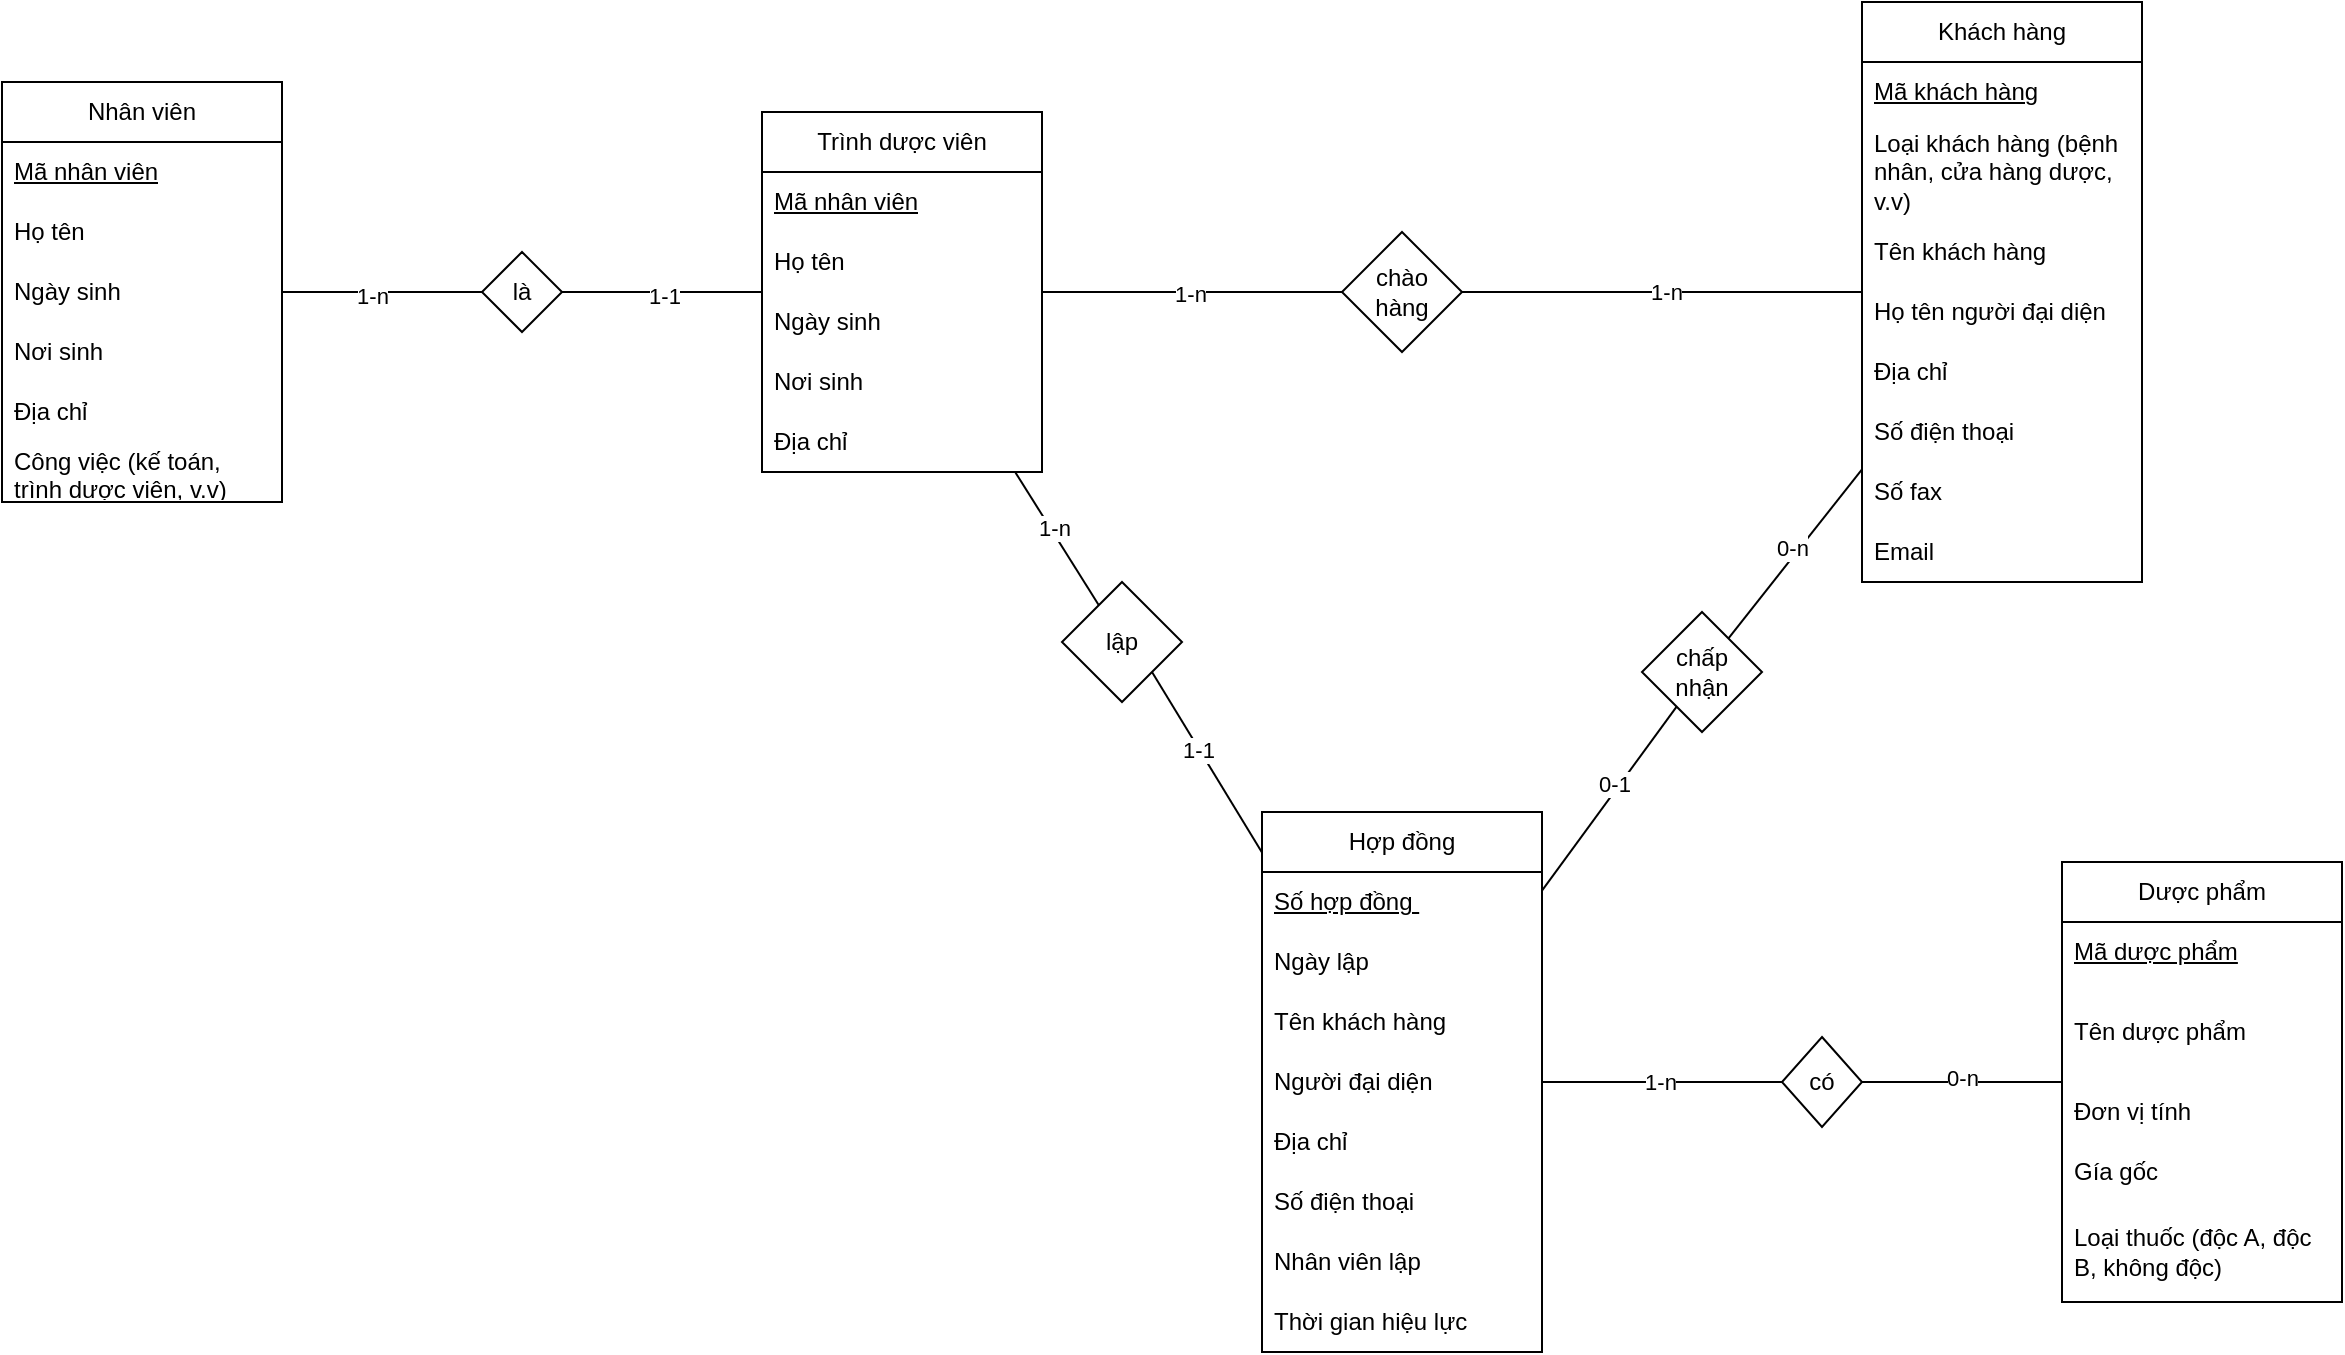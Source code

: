 <mxfile version="26.0.5">
  <diagram name="Page-1" id="9H8NvOVDHI6hU_dA8FwD">
    <mxGraphModel dx="1924" dy="910" grid="1" gridSize="10" guides="1" tooltips="1" connect="1" arrows="1" fold="1" page="0" pageScale="1" pageWidth="850" pageHeight="1100" math="0" shadow="0">
      <root>
        <mxCell id="0" />
        <mxCell id="1" parent="0" />
        <mxCell id="9REklD1y4iSybHNgkByB-1" value="Nhân viên" style="swimlane;fontStyle=0;childLayout=stackLayout;horizontal=1;startSize=30;horizontalStack=0;resizeParent=1;resizeParentMax=0;resizeLast=0;collapsible=1;marginBottom=0;whiteSpace=wrap;html=1;" vertex="1" parent="1">
          <mxGeometry x="-380" y="675" width="140" height="210" as="geometry" />
        </mxCell>
        <mxCell id="9REklD1y4iSybHNgkByB-2" value="&lt;u&gt;Mã nhân viên&lt;/u&gt;" style="text;strokeColor=none;fillColor=none;align=left;verticalAlign=middle;spacingLeft=4;spacingRight=4;overflow=hidden;points=[[0,0.5],[1,0.5]];portConstraint=eastwest;rotatable=0;whiteSpace=wrap;html=1;" vertex="1" parent="9REklD1y4iSybHNgkByB-1">
          <mxGeometry y="30" width="140" height="30" as="geometry" />
        </mxCell>
        <mxCell id="9REklD1y4iSybHNgkByB-3" value="Họ tên" style="text;strokeColor=none;fillColor=none;align=left;verticalAlign=middle;spacingLeft=4;spacingRight=4;overflow=hidden;points=[[0,0.5],[1,0.5]];portConstraint=eastwest;rotatable=0;whiteSpace=wrap;html=1;" vertex="1" parent="9REklD1y4iSybHNgkByB-1">
          <mxGeometry y="60" width="140" height="30" as="geometry" />
        </mxCell>
        <mxCell id="9REklD1y4iSybHNgkByB-4" value="Ngày sinh" style="text;strokeColor=none;fillColor=none;align=left;verticalAlign=middle;spacingLeft=4;spacingRight=4;overflow=hidden;points=[[0,0.5],[1,0.5]];portConstraint=eastwest;rotatable=0;whiteSpace=wrap;html=1;" vertex="1" parent="9REklD1y4iSybHNgkByB-1">
          <mxGeometry y="90" width="140" height="30" as="geometry" />
        </mxCell>
        <mxCell id="9REklD1y4iSybHNgkByB-7" value="Nơi sinh&amp;nbsp;" style="text;strokeColor=none;fillColor=none;align=left;verticalAlign=middle;spacingLeft=4;spacingRight=4;overflow=hidden;points=[[0,0.5],[1,0.5]];portConstraint=eastwest;rotatable=0;whiteSpace=wrap;html=1;" vertex="1" parent="9REklD1y4iSybHNgkByB-1">
          <mxGeometry y="120" width="140" height="30" as="geometry" />
        </mxCell>
        <mxCell id="9REklD1y4iSybHNgkByB-5" value="Địa chỉ&lt;span style=&quot;color: rgba(0, 0, 0, 0); font-family: monospace; font-size: 0px; text-wrap-mode: nowrap;&quot;&gt;%3CmxGraphModel%3E%3Croot%3E%3CmxCell%20id%3D%220%22%2F%3E%3CmxCell%20id%3D%221%22%20parent%3D%220%22%2F%3E%3CmxCell%20id%3D%222%22%20value%3D%22H%E1%BB%8D%20t%C3%AAn%22%20style%3D%22text%3BstrokeColor%3Dnone%3BfillColor%3Dnone%3Balign%3Dleft%3BverticalAlign%3Dmiddle%3BspacingLeft%3D4%3BspacingRight%3D4%3Boverflow%3Dhidden%3Bpoints%3D%5B%5B0%2C0.5%5D%2C%5B1%2C0.5%5D%5D%3BportConstraint%3Deastwest%3Brotatable%3D0%3BwhiteSpace%3Dwrap%3Bhtml%3D1%3B%22%20vertex%3D%221%22%20parent%3D%221%22%3E%3CmxGeometry%20y%3D%22420%22%20width%3D%22140%22%20height%3D%2230%22%20as%3D%22geometry%22%2F%3E%3C%2FmxCell%3E%3C%2Froot%3E%3C%2FmxGraphModel%3E&lt;/span&gt;" style="text;strokeColor=none;fillColor=none;align=left;verticalAlign=middle;spacingLeft=4;spacingRight=4;overflow=hidden;points=[[0,0.5],[1,0.5]];portConstraint=eastwest;rotatable=0;whiteSpace=wrap;html=1;" vertex="1" parent="9REklD1y4iSybHNgkByB-1">
          <mxGeometry y="150" width="140" height="30" as="geometry" />
        </mxCell>
        <mxCell id="9REklD1y4iSybHNgkByB-8" value="Công việc (kế toán, trình dược viên, v.v)" style="text;strokeColor=none;fillColor=none;align=left;verticalAlign=middle;spacingLeft=4;spacingRight=4;overflow=hidden;points=[[0,0.5],[1,0.5]];portConstraint=eastwest;rotatable=0;whiteSpace=wrap;html=1;" vertex="1" parent="9REklD1y4iSybHNgkByB-1">
          <mxGeometry y="180" width="140" height="30" as="geometry" />
        </mxCell>
        <mxCell id="9REklD1y4iSybHNgkByB-9" value="Khách hàng" style="swimlane;fontStyle=0;childLayout=stackLayout;horizontal=1;startSize=30;horizontalStack=0;resizeParent=1;resizeParentMax=0;resizeLast=0;collapsible=1;marginBottom=0;whiteSpace=wrap;html=1;" vertex="1" parent="1">
          <mxGeometry x="550" y="635" width="140" height="290" as="geometry" />
        </mxCell>
        <mxCell id="9REklD1y4iSybHNgkByB-10" value="&lt;u&gt;Mã khách hàng&lt;/u&gt;" style="text;strokeColor=none;fillColor=none;align=left;verticalAlign=middle;spacingLeft=4;spacingRight=4;overflow=hidden;points=[[0,0.5],[1,0.5]];portConstraint=eastwest;rotatable=0;whiteSpace=wrap;html=1;" vertex="1" parent="9REklD1y4iSybHNgkByB-9">
          <mxGeometry y="30" width="140" height="30" as="geometry" />
        </mxCell>
        <mxCell id="9REklD1y4iSybHNgkByB-11" value="Loại khách hàng (bệnh nhân, cửa hàng dược, v.v)" style="text;strokeColor=none;fillColor=none;align=left;verticalAlign=middle;spacingLeft=4;spacingRight=4;overflow=hidden;points=[[0,0.5],[1,0.5]];portConstraint=eastwest;rotatable=0;whiteSpace=wrap;html=1;" vertex="1" parent="9REklD1y4iSybHNgkByB-9">
          <mxGeometry y="60" width="140" height="50" as="geometry" />
        </mxCell>
        <mxCell id="9REklD1y4iSybHNgkByB-12" value="Tên khách hàng" style="text;strokeColor=none;fillColor=none;align=left;verticalAlign=middle;spacingLeft=4;spacingRight=4;overflow=hidden;points=[[0,0.5],[1,0.5]];portConstraint=eastwest;rotatable=0;whiteSpace=wrap;html=1;" vertex="1" parent="9REklD1y4iSybHNgkByB-9">
          <mxGeometry y="110" width="140" height="30" as="geometry" />
        </mxCell>
        <mxCell id="9REklD1y4iSybHNgkByB-13" value="Họ tên người đại diện" style="text;strokeColor=none;fillColor=none;align=left;verticalAlign=middle;spacingLeft=4;spacingRight=4;overflow=hidden;points=[[0,0.5],[1,0.5]];portConstraint=eastwest;rotatable=0;whiteSpace=wrap;html=1;" vertex="1" parent="9REklD1y4iSybHNgkByB-9">
          <mxGeometry y="140" width="140" height="30" as="geometry" />
        </mxCell>
        <mxCell id="9REklD1y4iSybHNgkByB-14" value="Địa chỉ" style="text;strokeColor=none;fillColor=none;align=left;verticalAlign=middle;spacingLeft=4;spacingRight=4;overflow=hidden;points=[[0,0.5],[1,0.5]];portConstraint=eastwest;rotatable=0;whiteSpace=wrap;html=1;" vertex="1" parent="9REklD1y4iSybHNgkByB-9">
          <mxGeometry y="170" width="140" height="30" as="geometry" />
        </mxCell>
        <mxCell id="9REklD1y4iSybHNgkByB-16" value="Số điện thoại" style="text;strokeColor=none;fillColor=none;align=left;verticalAlign=middle;spacingLeft=4;spacingRight=4;overflow=hidden;points=[[0,0.5],[1,0.5]];portConstraint=eastwest;rotatable=0;whiteSpace=wrap;html=1;" vertex="1" parent="9REklD1y4iSybHNgkByB-9">
          <mxGeometry y="200" width="140" height="30" as="geometry" />
        </mxCell>
        <mxCell id="9REklD1y4iSybHNgkByB-17" value="Số fax" style="text;strokeColor=none;fillColor=none;align=left;verticalAlign=middle;spacingLeft=4;spacingRight=4;overflow=hidden;points=[[0,0.5],[1,0.5]];portConstraint=eastwest;rotatable=0;whiteSpace=wrap;html=1;" vertex="1" parent="9REklD1y4iSybHNgkByB-9">
          <mxGeometry y="230" width="140" height="30" as="geometry" />
        </mxCell>
        <mxCell id="9REklD1y4iSybHNgkByB-15" value="Email" style="text;strokeColor=none;fillColor=none;align=left;verticalAlign=middle;spacingLeft=4;spacingRight=4;overflow=hidden;points=[[0,0.5],[1,0.5]];portConstraint=eastwest;rotatable=0;whiteSpace=wrap;html=1;" vertex="1" parent="9REklD1y4iSybHNgkByB-9">
          <mxGeometry y="260" width="140" height="30" as="geometry" />
        </mxCell>
        <mxCell id="9REklD1y4iSybHNgkByB-22" value="Trình dược viên" style="swimlane;fontStyle=0;childLayout=stackLayout;horizontal=1;startSize=30;horizontalStack=0;resizeParent=1;resizeParentMax=0;resizeLast=0;collapsible=1;marginBottom=0;whiteSpace=wrap;html=1;" vertex="1" parent="1">
          <mxGeometry y="690" width="140" height="180" as="geometry" />
        </mxCell>
        <mxCell id="9REklD1y4iSybHNgkByB-23" value="&lt;u&gt;Mã nhân viên&lt;/u&gt;" style="text;strokeColor=none;fillColor=none;align=left;verticalAlign=middle;spacingLeft=4;spacingRight=4;overflow=hidden;points=[[0,0.5],[1,0.5]];portConstraint=eastwest;rotatable=0;whiteSpace=wrap;html=1;" vertex="1" parent="9REklD1y4iSybHNgkByB-22">
          <mxGeometry y="30" width="140" height="30" as="geometry" />
        </mxCell>
        <mxCell id="9REklD1y4iSybHNgkByB-24" value="Họ tên" style="text;strokeColor=none;fillColor=none;align=left;verticalAlign=middle;spacingLeft=4;spacingRight=4;overflow=hidden;points=[[0,0.5],[1,0.5]];portConstraint=eastwest;rotatable=0;whiteSpace=wrap;html=1;" vertex="1" parent="9REklD1y4iSybHNgkByB-22">
          <mxGeometry y="60" width="140" height="30" as="geometry" />
        </mxCell>
        <mxCell id="9REklD1y4iSybHNgkByB-25" value="Ngày sinh" style="text;strokeColor=none;fillColor=none;align=left;verticalAlign=middle;spacingLeft=4;spacingRight=4;overflow=hidden;points=[[0,0.5],[1,0.5]];portConstraint=eastwest;rotatable=0;whiteSpace=wrap;html=1;" vertex="1" parent="9REklD1y4iSybHNgkByB-22">
          <mxGeometry y="90" width="140" height="30" as="geometry" />
        </mxCell>
        <mxCell id="9REklD1y4iSybHNgkByB-26" value="Nơi sinh&amp;nbsp;" style="text;strokeColor=none;fillColor=none;align=left;verticalAlign=middle;spacingLeft=4;spacingRight=4;overflow=hidden;points=[[0,0.5],[1,0.5]];portConstraint=eastwest;rotatable=0;whiteSpace=wrap;html=1;" vertex="1" parent="9REklD1y4iSybHNgkByB-22">
          <mxGeometry y="120" width="140" height="30" as="geometry" />
        </mxCell>
        <mxCell id="9REklD1y4iSybHNgkByB-27" value="Địa chỉ&lt;span style=&quot;color: rgba(0, 0, 0, 0); font-family: monospace; font-size: 0px; text-wrap-mode: nowrap;&quot;&gt;%3CmxGraphModel%3E%3Croot%3E%3CmxCell%20id%3D%220%22%2F%3E%3CmxCell%20id%3D%221%22%20parent%3D%220%22%2F%3E%3CmxCell%20id%3D%222%22%20value%3D%22H%E1%BB%8D%20t%C3%AAn%22%20style%3D%22text%3BstrokeColor%3Dnone%3BfillColor%3Dnone%3Balign%3Dleft%3BverticalAlign%3Dmiddle%3BspacingLeft%3D4%3BspacingRight%3D4%3Boverflow%3Dhidden%3Bpoints%3D%5B%5B0%2C0.5%5D%2C%5B1%2C0.5%5D%5D%3BportConstraint%3Deastwest%3Brotatable%3D0%3BwhiteSpace%3Dwrap%3Bhtml%3D1%3B%22%20vertex%3D%221%22%20parent%3D%221%22%3E%3CmxGeometry%20y%3D%22420%22%20width%3D%22140%22%20height%3D%2230%22%20as%3D%22geometry%22%2F%3E%3C%2FmxCell%3E%3C%2Froot%3E%3C%2FmxGraphModel%3E&lt;/span&gt;" style="text;strokeColor=none;fillColor=none;align=left;verticalAlign=middle;spacingLeft=4;spacingRight=4;overflow=hidden;points=[[0,0.5],[1,0.5]];portConstraint=eastwest;rotatable=0;whiteSpace=wrap;html=1;" vertex="1" parent="9REklD1y4iSybHNgkByB-22">
          <mxGeometry y="150" width="140" height="30" as="geometry" />
        </mxCell>
        <mxCell id="9REklD1y4iSybHNgkByB-29" value="là" style="rhombus;whiteSpace=wrap;html=1;" vertex="1" parent="1">
          <mxGeometry x="-140" y="760" width="40" height="40" as="geometry" />
        </mxCell>
        <mxCell id="9REklD1y4iSybHNgkByB-30" value="" style="endArrow=none;html=1;rounded=0;" edge="1" parent="1" source="9REklD1y4iSybHNgkByB-29" target="9REklD1y4iSybHNgkByB-1">
          <mxGeometry width="50" height="50" relative="1" as="geometry">
            <mxPoint x="230" y="580" as="sourcePoint" />
            <mxPoint x="280" y="530" as="targetPoint" />
          </mxGeometry>
        </mxCell>
        <mxCell id="9REklD1y4iSybHNgkByB-32" value="1-n" style="edgeLabel;html=1;align=center;verticalAlign=middle;resizable=0;points=[];" vertex="1" connectable="0" parent="9REklD1y4iSybHNgkByB-30">
          <mxGeometry x="0.105" y="2" relative="1" as="geometry">
            <mxPoint as="offset" />
          </mxGeometry>
        </mxCell>
        <mxCell id="9REklD1y4iSybHNgkByB-31" value="" style="endArrow=none;html=1;rounded=0;" edge="1" parent="1" source="9REklD1y4iSybHNgkByB-22" target="9REklD1y4iSybHNgkByB-29">
          <mxGeometry width="50" height="50" relative="1" as="geometry">
            <mxPoint x="170" y="640" as="sourcePoint" />
            <mxPoint x="170" y="560" as="targetPoint" />
          </mxGeometry>
        </mxCell>
        <mxCell id="9REklD1y4iSybHNgkByB-33" value="1-1" style="edgeLabel;html=1;align=center;verticalAlign=middle;resizable=0;points=[];" vertex="1" connectable="0" parent="9REklD1y4iSybHNgkByB-31">
          <mxGeometry x="-0.01" y="2" relative="1" as="geometry">
            <mxPoint as="offset" />
          </mxGeometry>
        </mxCell>
        <mxCell id="9REklD1y4iSybHNgkByB-34" value="&lt;br&gt;chào &lt;br&gt;hàng&lt;div&gt;&lt;br/&gt;&lt;/div&gt;" style="rhombus;whiteSpace=wrap;html=1;" vertex="1" parent="1">
          <mxGeometry x="290" y="750" width="60" height="60" as="geometry" />
        </mxCell>
        <mxCell id="9REklD1y4iSybHNgkByB-36" value="" style="endArrow=none;html=1;rounded=0;" edge="1" parent="1" source="9REklD1y4iSybHNgkByB-22" target="9REklD1y4iSybHNgkByB-34">
          <mxGeometry width="50" height="50" relative="1" as="geometry">
            <mxPoint x="260" y="650" as="sourcePoint" />
            <mxPoint x="310" y="600" as="targetPoint" />
          </mxGeometry>
        </mxCell>
        <mxCell id="9REklD1y4iSybHNgkByB-39" value="1-n" style="edgeLabel;html=1;align=center;verticalAlign=middle;resizable=0;points=[];" vertex="1" connectable="0" parent="9REklD1y4iSybHNgkByB-36">
          <mxGeometry x="-0.019" y="-1" relative="1" as="geometry">
            <mxPoint as="offset" />
          </mxGeometry>
        </mxCell>
        <mxCell id="9REklD1y4iSybHNgkByB-37" value="" style="endArrow=none;html=1;rounded=0;" edge="1" parent="1" source="9REklD1y4iSybHNgkByB-9" target="9REklD1y4iSybHNgkByB-34">
          <mxGeometry width="50" height="50" relative="1" as="geometry">
            <mxPoint x="150" y="790" as="sourcePoint" />
            <mxPoint x="270" y="790" as="targetPoint" />
          </mxGeometry>
        </mxCell>
        <mxCell id="9REklD1y4iSybHNgkByB-38" value="1-n" style="edgeLabel;html=1;align=center;verticalAlign=middle;resizable=0;points=[];" vertex="1" connectable="0" parent="9REklD1y4iSybHNgkByB-37">
          <mxGeometry x="-0.015" relative="1" as="geometry">
            <mxPoint as="offset" />
          </mxGeometry>
        </mxCell>
        <mxCell id="9REklD1y4iSybHNgkByB-47" value="Hợp đồng" style="swimlane;fontStyle=0;childLayout=stackLayout;horizontal=1;startSize=30;horizontalStack=0;resizeParent=1;resizeParentMax=0;resizeLast=0;collapsible=1;marginBottom=0;whiteSpace=wrap;html=1;" vertex="1" parent="1">
          <mxGeometry x="250" y="1040" width="140" height="270" as="geometry" />
        </mxCell>
        <mxCell id="9REklD1y4iSybHNgkByB-48" value="&lt;u&gt;Số hợp đồng&amp;nbsp;&lt;/u&gt;" style="text;strokeColor=none;fillColor=none;align=left;verticalAlign=middle;spacingLeft=4;spacingRight=4;overflow=hidden;points=[[0,0.5],[1,0.5]];portConstraint=eastwest;rotatable=0;whiteSpace=wrap;html=1;" vertex="1" parent="9REklD1y4iSybHNgkByB-47">
          <mxGeometry y="30" width="140" height="30" as="geometry" />
        </mxCell>
        <mxCell id="9REklD1y4iSybHNgkByB-49" value="Ngày lập&amp;nbsp;" style="text;strokeColor=none;fillColor=none;align=left;verticalAlign=middle;spacingLeft=4;spacingRight=4;overflow=hidden;points=[[0,0.5],[1,0.5]];portConstraint=eastwest;rotatable=0;whiteSpace=wrap;html=1;" vertex="1" parent="9REklD1y4iSybHNgkByB-47">
          <mxGeometry y="60" width="140" height="30" as="geometry" />
        </mxCell>
        <mxCell id="9REklD1y4iSybHNgkByB-51" value="Tên khách hàng" style="text;strokeColor=none;fillColor=none;align=left;verticalAlign=middle;spacingLeft=4;spacingRight=4;overflow=hidden;points=[[0,0.5],[1,0.5]];portConstraint=eastwest;rotatable=0;whiteSpace=wrap;html=1;" vertex="1" parent="9REklD1y4iSybHNgkByB-47">
          <mxGeometry y="90" width="140" height="30" as="geometry" />
        </mxCell>
        <mxCell id="9REklD1y4iSybHNgkByB-50" value="Người đại diện" style="text;strokeColor=none;fillColor=none;align=left;verticalAlign=middle;spacingLeft=4;spacingRight=4;overflow=hidden;points=[[0,0.5],[1,0.5]];portConstraint=eastwest;rotatable=0;whiteSpace=wrap;html=1;" vertex="1" parent="9REklD1y4iSybHNgkByB-47">
          <mxGeometry y="120" width="140" height="30" as="geometry" />
        </mxCell>
        <mxCell id="9REklD1y4iSybHNgkByB-53" value="Địa chỉ&amp;nbsp;" style="text;strokeColor=none;fillColor=none;align=left;verticalAlign=middle;spacingLeft=4;spacingRight=4;overflow=hidden;points=[[0,0.5],[1,0.5]];portConstraint=eastwest;rotatable=0;whiteSpace=wrap;html=1;" vertex="1" parent="9REklD1y4iSybHNgkByB-47">
          <mxGeometry y="150" width="140" height="30" as="geometry" />
        </mxCell>
        <mxCell id="9REklD1y4iSybHNgkByB-54" value="Số điện thoại" style="text;strokeColor=none;fillColor=none;align=left;verticalAlign=middle;spacingLeft=4;spacingRight=4;overflow=hidden;points=[[0,0.5],[1,0.5]];portConstraint=eastwest;rotatable=0;whiteSpace=wrap;html=1;" vertex="1" parent="9REklD1y4iSybHNgkByB-47">
          <mxGeometry y="180" width="140" height="30" as="geometry" />
        </mxCell>
        <mxCell id="9REklD1y4iSybHNgkByB-66" value="Nhân viên lập" style="text;strokeColor=none;fillColor=none;align=left;verticalAlign=middle;spacingLeft=4;spacingRight=4;overflow=hidden;points=[[0,0.5],[1,0.5]];portConstraint=eastwest;rotatable=0;whiteSpace=wrap;html=1;" vertex="1" parent="9REklD1y4iSybHNgkByB-47">
          <mxGeometry y="210" width="140" height="30" as="geometry" />
        </mxCell>
        <mxCell id="9REklD1y4iSybHNgkByB-52" value="Thời gian hiệu lực" style="text;strokeColor=none;fillColor=none;align=left;verticalAlign=middle;spacingLeft=4;spacingRight=4;overflow=hidden;points=[[0,0.5],[1,0.5]];portConstraint=eastwest;rotatable=0;whiteSpace=wrap;html=1;" vertex="1" parent="9REklD1y4iSybHNgkByB-47">
          <mxGeometry y="240" width="140" height="30" as="geometry" />
        </mxCell>
        <mxCell id="9REklD1y4iSybHNgkByB-55" value="&lt;div&gt;chấp&lt;br&gt;nhận&lt;/div&gt;" style="rhombus;whiteSpace=wrap;html=1;" vertex="1" parent="1">
          <mxGeometry x="440" y="940" width="60" height="60" as="geometry" />
        </mxCell>
        <mxCell id="9REklD1y4iSybHNgkByB-56" value="" style="endArrow=none;html=1;rounded=0;" edge="1" parent="1" source="9REklD1y4iSybHNgkByB-55" target="9REklD1y4iSybHNgkByB-9">
          <mxGeometry width="50" height="50" relative="1" as="geometry">
            <mxPoint x="540" y="1040" as="sourcePoint" />
            <mxPoint x="590" y="990" as="targetPoint" />
          </mxGeometry>
        </mxCell>
        <mxCell id="9REklD1y4iSybHNgkByB-58" value="0-n" style="edgeLabel;html=1;align=center;verticalAlign=middle;resizable=0;points=[];" vertex="1" connectable="0" parent="9REklD1y4iSybHNgkByB-56">
          <mxGeometry x="0.035" y="3" relative="1" as="geometry">
            <mxPoint x="-1" as="offset" />
          </mxGeometry>
        </mxCell>
        <mxCell id="9REklD1y4iSybHNgkByB-57" value="" style="endArrow=none;html=1;rounded=0;" edge="1" parent="1" source="9REklD1y4iSybHNgkByB-55" target="9REklD1y4iSybHNgkByB-47">
          <mxGeometry width="50" height="50" relative="1" as="geometry">
            <mxPoint x="475" y="955" as="sourcePoint" />
            <mxPoint x="560" y="864" as="targetPoint" />
          </mxGeometry>
        </mxCell>
        <mxCell id="9REklD1y4iSybHNgkByB-59" value="0-1" style="edgeLabel;html=1;align=center;verticalAlign=middle;resizable=0;points=[];" vertex="1" connectable="0" parent="9REklD1y4iSybHNgkByB-57">
          <mxGeometry x="-0.132" y="-3" relative="1" as="geometry">
            <mxPoint as="offset" />
          </mxGeometry>
        </mxCell>
        <mxCell id="9REklD1y4iSybHNgkByB-60" value="&lt;div&gt;lập&lt;/div&gt;" style="rhombus;whiteSpace=wrap;html=1;" vertex="1" parent="1">
          <mxGeometry x="150" y="925" width="60" height="60" as="geometry" />
        </mxCell>
        <mxCell id="9REklD1y4iSybHNgkByB-61" value="" style="endArrow=none;html=1;rounded=0;" edge="1" parent="1" source="9REklD1y4iSybHNgkByB-60" target="9REklD1y4iSybHNgkByB-22">
          <mxGeometry width="50" height="50" relative="1" as="geometry">
            <mxPoint x="70" y="980" as="sourcePoint" />
            <mxPoint x="120" y="930" as="targetPoint" />
          </mxGeometry>
        </mxCell>
        <mxCell id="9REklD1y4iSybHNgkByB-65" value="1-n" style="edgeLabel;html=1;align=center;verticalAlign=middle;resizable=0;points=[];" vertex="1" connectable="0" parent="9REklD1y4iSybHNgkByB-61">
          <mxGeometry x="0.144" y="-1" relative="1" as="geometry">
            <mxPoint as="offset" />
          </mxGeometry>
        </mxCell>
        <mxCell id="9REklD1y4iSybHNgkByB-62" value="" style="endArrow=none;html=1;rounded=0;entryX=1;entryY=1;entryDx=0;entryDy=0;" edge="1" parent="1" source="9REklD1y4iSybHNgkByB-47" target="9REklD1y4iSybHNgkByB-60">
          <mxGeometry width="50" height="50" relative="1" as="geometry">
            <mxPoint x="170" y="960" as="sourcePoint" />
            <mxPoint x="127" y="880" as="targetPoint" />
          </mxGeometry>
        </mxCell>
        <mxCell id="9REklD1y4iSybHNgkByB-64" value="1-1" style="edgeLabel;html=1;align=center;verticalAlign=middle;resizable=0;points=[];" vertex="1" connectable="0" parent="9REklD1y4iSybHNgkByB-62">
          <mxGeometry x="0.154" y="1" relative="1" as="geometry">
            <mxPoint as="offset" />
          </mxGeometry>
        </mxCell>
        <mxCell id="9REklD1y4iSybHNgkByB-67" value="&lt;div&gt;có&lt;/div&gt;" style="rhombus;whiteSpace=wrap;html=1;" vertex="1" parent="1">
          <mxGeometry x="510" y="1152.5" width="40" height="45" as="geometry" />
        </mxCell>
        <mxCell id="9REklD1y4iSybHNgkByB-68" value="Dược phẩm" style="swimlane;fontStyle=0;childLayout=stackLayout;horizontal=1;startSize=30;horizontalStack=0;resizeParent=1;resizeParentMax=0;resizeLast=0;collapsible=1;marginBottom=0;whiteSpace=wrap;html=1;" vertex="1" parent="1">
          <mxGeometry x="650" y="1065" width="140" height="220" as="geometry" />
        </mxCell>
        <mxCell id="9REklD1y4iSybHNgkByB-69" value="&lt;u&gt;Mã dược phẩm&lt;/u&gt;" style="text;strokeColor=none;fillColor=none;align=left;verticalAlign=middle;spacingLeft=4;spacingRight=4;overflow=hidden;points=[[0,0.5],[1,0.5]];portConstraint=eastwest;rotatable=0;whiteSpace=wrap;html=1;" vertex="1" parent="9REklD1y4iSybHNgkByB-68">
          <mxGeometry y="30" width="140" height="30" as="geometry" />
        </mxCell>
        <mxCell id="9REklD1y4iSybHNgkByB-70" value="Tên dược phẩm" style="text;strokeColor=none;fillColor=none;align=left;verticalAlign=middle;spacingLeft=4;spacingRight=4;overflow=hidden;points=[[0,0.5],[1,0.5]];portConstraint=eastwest;rotatable=0;whiteSpace=wrap;html=1;" vertex="1" parent="9REklD1y4iSybHNgkByB-68">
          <mxGeometry y="60" width="140" height="50" as="geometry" />
        </mxCell>
        <mxCell id="9REklD1y4iSybHNgkByB-71" value="Đơn vị tính&amp;nbsp;" style="text;strokeColor=none;fillColor=none;align=left;verticalAlign=middle;spacingLeft=4;spacingRight=4;overflow=hidden;points=[[0,0.5],[1,0.5]];portConstraint=eastwest;rotatable=0;whiteSpace=wrap;html=1;" vertex="1" parent="9REklD1y4iSybHNgkByB-68">
          <mxGeometry y="110" width="140" height="30" as="geometry" />
        </mxCell>
        <mxCell id="9REklD1y4iSybHNgkByB-72" value="Gía gốc" style="text;strokeColor=none;fillColor=none;align=left;verticalAlign=middle;spacingLeft=4;spacingRight=4;overflow=hidden;points=[[0,0.5],[1,0.5]];portConstraint=eastwest;rotatable=0;whiteSpace=wrap;html=1;" vertex="1" parent="9REklD1y4iSybHNgkByB-68">
          <mxGeometry y="140" width="140" height="30" as="geometry" />
        </mxCell>
        <mxCell id="9REklD1y4iSybHNgkByB-73" value="Loại thuốc (độc A, độc B, không độc)" style="text;strokeColor=none;fillColor=none;align=left;verticalAlign=middle;spacingLeft=4;spacingRight=4;overflow=hidden;points=[[0,0.5],[1,0.5]];portConstraint=eastwest;rotatable=0;whiteSpace=wrap;html=1;" vertex="1" parent="9REklD1y4iSybHNgkByB-68">
          <mxGeometry y="170" width="140" height="50" as="geometry" />
        </mxCell>
        <mxCell id="9REklD1y4iSybHNgkByB-77" value="" style="endArrow=none;html=1;rounded=0;" edge="1" parent="1" source="9REklD1y4iSybHNgkByB-47" target="9REklD1y4iSybHNgkByB-67">
          <mxGeometry width="50" height="50" relative="1" as="geometry">
            <mxPoint x="520" y="1320" as="sourcePoint" />
            <mxPoint x="570" y="1270" as="targetPoint" />
          </mxGeometry>
        </mxCell>
        <mxCell id="9REklD1y4iSybHNgkByB-80" value="1-n" style="edgeLabel;html=1;align=center;verticalAlign=middle;resizable=0;points=[];" vertex="1" connectable="0" parent="9REklD1y4iSybHNgkByB-77">
          <mxGeometry x="-0.025" relative="1" as="geometry">
            <mxPoint as="offset" />
          </mxGeometry>
        </mxCell>
        <mxCell id="9REklD1y4iSybHNgkByB-79" value="" style="endArrow=none;html=1;rounded=0;" edge="1" parent="1" source="9REklD1y4iSybHNgkByB-67" target="9REklD1y4iSybHNgkByB-68">
          <mxGeometry width="50" height="50" relative="1" as="geometry">
            <mxPoint x="540" y="1320" as="sourcePoint" />
            <mxPoint x="590" y="1270" as="targetPoint" />
          </mxGeometry>
        </mxCell>
        <mxCell id="9REklD1y4iSybHNgkByB-81" value="0-n" style="edgeLabel;html=1;align=center;verticalAlign=middle;resizable=0;points=[];" vertex="1" connectable="0" parent="9REklD1y4iSybHNgkByB-79">
          <mxGeometry x="-0.01" y="2" relative="1" as="geometry">
            <mxPoint as="offset" />
          </mxGeometry>
        </mxCell>
      </root>
    </mxGraphModel>
  </diagram>
</mxfile>

